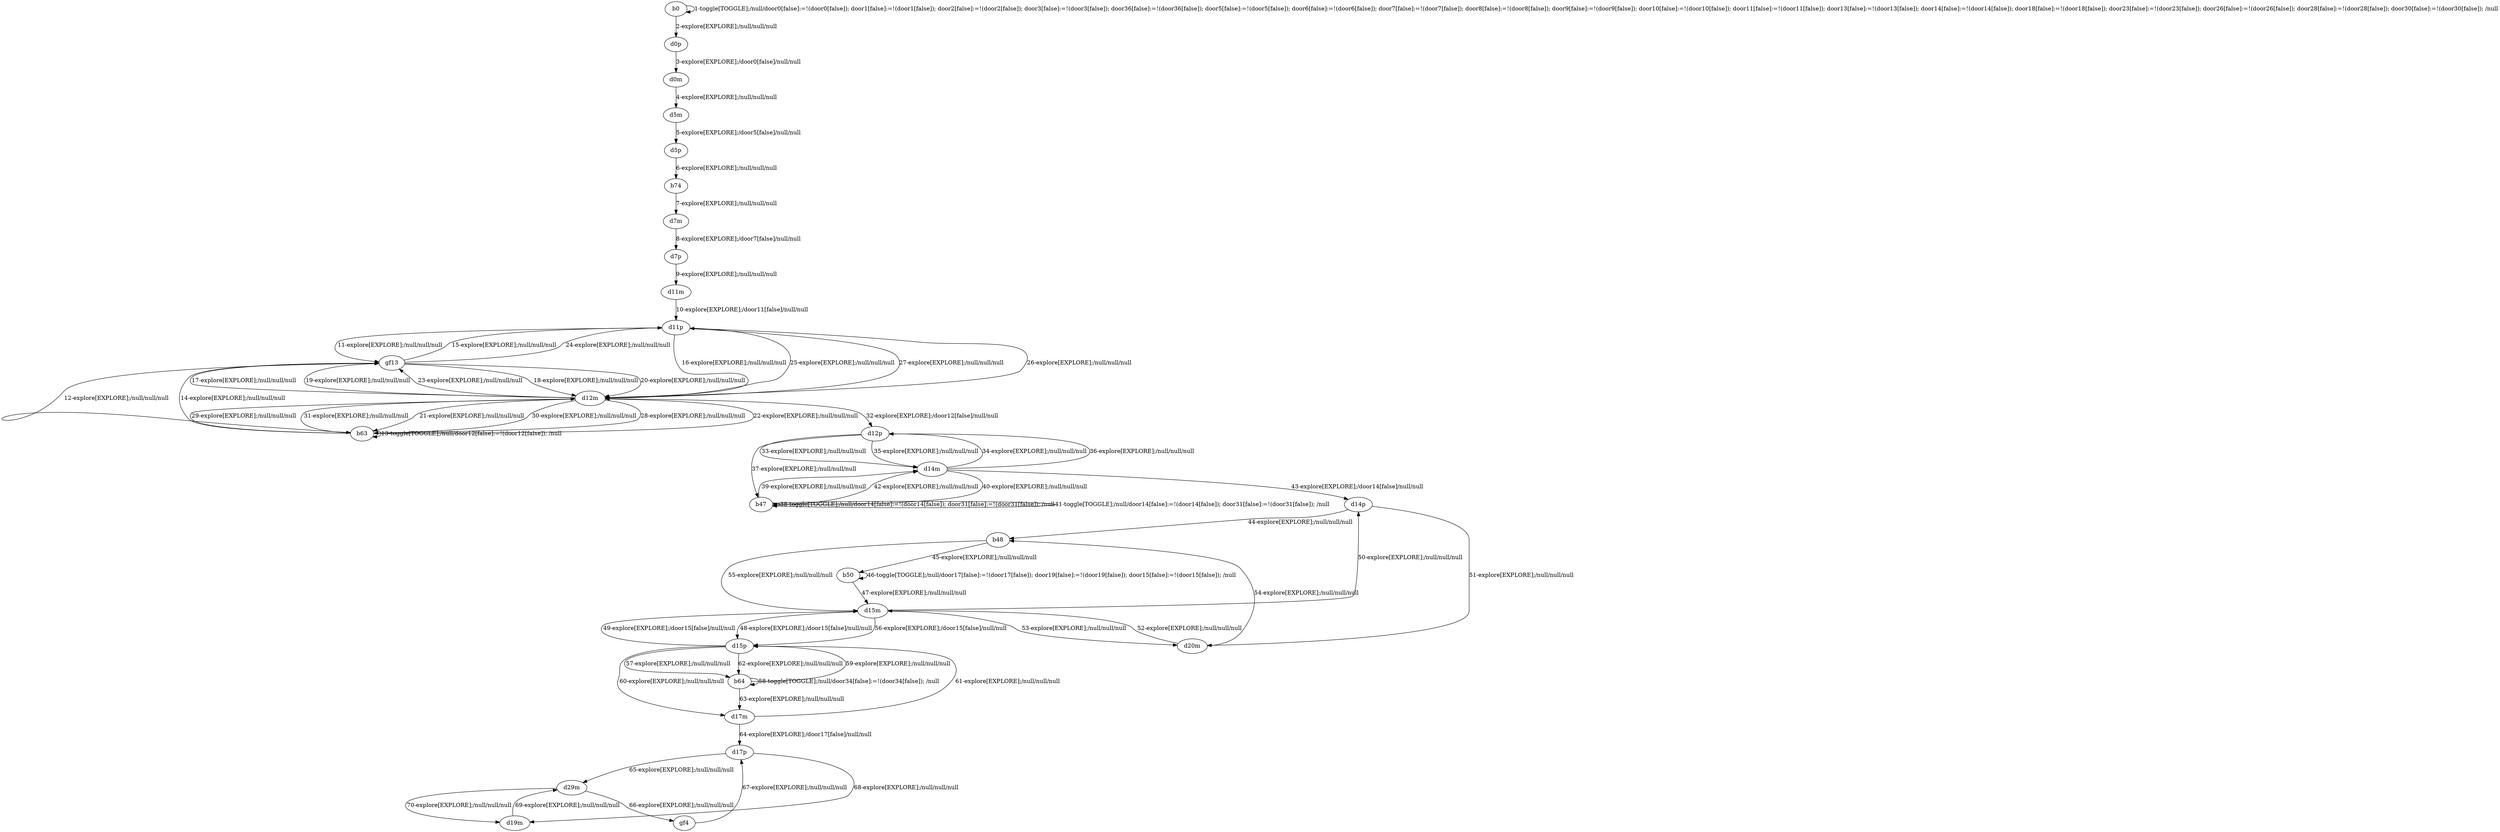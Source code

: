 # Total number of goals covered by this test: 2
# d29m --> d19m
# d19m --> d29m

digraph g {
"b0" -> "b0" [label = "1-toggle[TOGGLE];/null/door0[false]:=!(door0[false]); door1[false]:=!(door1[false]); door2[false]:=!(door2[false]); door3[false]:=!(door3[false]); door36[false]:=!(door36[false]); door5[false]:=!(door5[false]); door6[false]:=!(door6[false]); door7[false]:=!(door7[false]); door8[false]:=!(door8[false]); door9[false]:=!(door9[false]); door10[false]:=!(door10[false]); door11[false]:=!(door11[false]); door13[false]:=!(door13[false]); door14[false]:=!(door14[false]); door18[false]:=!(door18[false]); door23[false]:=!(door23[false]); door26[false]:=!(door26[false]); door28[false]:=!(door28[false]); door30[false]:=!(door30[false]); /null"];
"b0" -> "d0p" [label = "2-explore[EXPLORE];/null/null/null"];
"d0p" -> "d0m" [label = "3-explore[EXPLORE];/door0[false]/null/null"];
"d0m" -> "d5m" [label = "4-explore[EXPLORE];/null/null/null"];
"d5m" -> "d5p" [label = "5-explore[EXPLORE];/door5[false]/null/null"];
"d5p" -> "b74" [label = "6-explore[EXPLORE];/null/null/null"];
"b74" -> "d7m" [label = "7-explore[EXPLORE];/null/null/null"];
"d7m" -> "d7p" [label = "8-explore[EXPLORE];/door7[false]/null/null"];
"d7p" -> "d11m" [label = "9-explore[EXPLORE];/null/null/null"];
"d11m" -> "d11p" [label = "10-explore[EXPLORE];/door11[false]/null/null"];
"d11p" -> "gf13" [label = "11-explore[EXPLORE];/null/null/null"];
"gf13" -> "b63" [label = "12-explore[EXPLORE];/null/null/null"];
"b63" -> "b63" [label = "13-toggle[TOGGLE];/null/door12[false]:=!(door12[false]); /null"];
"b63" -> "gf13" [label = "14-explore[EXPLORE];/null/null/null"];
"gf13" -> "d11p" [label = "15-explore[EXPLORE];/null/null/null"];
"d11p" -> "d12m" [label = "16-explore[EXPLORE];/null/null/null"];
"d12m" -> "gf13" [label = "17-explore[EXPLORE];/null/null/null"];
"gf13" -> "d12m" [label = "18-explore[EXPLORE];/null/null/null"];
"d12m" -> "gf13" [label = "19-explore[EXPLORE];/null/null/null"];
"gf13" -> "d12m" [label = "20-explore[EXPLORE];/null/null/null"];
"d12m" -> "b63" [label = "21-explore[EXPLORE];/null/null/null"];
"b63" -> "d12m" [label = "22-explore[EXPLORE];/null/null/null"];
"d12m" -> "gf13" [label = "23-explore[EXPLORE];/null/null/null"];
"gf13" -> "d11p" [label = "24-explore[EXPLORE];/null/null/null"];
"d11p" -> "d12m" [label = "25-explore[EXPLORE];/null/null/null"];
"d12m" -> "d11p" [label = "26-explore[EXPLORE];/null/null/null"];
"d11p" -> "d12m" [label = "27-explore[EXPLORE];/null/null/null"];
"d12m" -> "b63" [label = "28-explore[EXPLORE];/null/null/null"];
"b63" -> "d12m" [label = "29-explore[EXPLORE];/null/null/null"];
"d12m" -> "b63" [label = "30-explore[EXPLORE];/null/null/null"];
"b63" -> "d12m" [label = "31-explore[EXPLORE];/null/null/null"];
"d12m" -> "d12p" [label = "32-explore[EXPLORE];/door12[false]/null/null"];
"d12p" -> "d14m" [label = "33-explore[EXPLORE];/null/null/null"];
"d14m" -> "d12p" [label = "34-explore[EXPLORE];/null/null/null"];
"d12p" -> "d14m" [label = "35-explore[EXPLORE];/null/null/null"];
"d14m" -> "d12p" [label = "36-explore[EXPLORE];/null/null/null"];
"d12p" -> "b47" [label = "37-explore[EXPLORE];/null/null/null"];
"b47" -> "b47" [label = "38-toggle[TOGGLE];/null/door14[false]:=!(door14[false]); door31[false]:=!(door31[false]); /null"];
"b47" -> "d14m" [label = "39-explore[EXPLORE];/null/null/null"];
"d14m" -> "b47" [label = "40-explore[EXPLORE];/null/null/null"];
"b47" -> "b47" [label = "41-toggle[TOGGLE];/null/door14[false]:=!(door14[false]); door31[false]:=!(door31[false]); /null"];
"b47" -> "d14m" [label = "42-explore[EXPLORE];/null/null/null"];
"d14m" -> "d14p" [label = "43-explore[EXPLORE];/door14[false]/null/null"];
"d14p" -> "b48" [label = "44-explore[EXPLORE];/null/null/null"];
"b48" -> "b50" [label = "45-explore[EXPLORE];/null/null/null"];
"b50" -> "b50" [label = "46-toggle[TOGGLE];/null/door17[false]:=!(door17[false]); door19[false]:=!(door19[false]); door15[false]:=!(door15[false]); /null"];
"b50" -> "d15m" [label = "47-explore[EXPLORE];/null/null/null"];
"d15m" -> "d15p" [label = "48-explore[EXPLORE];/door15[false]/null/null"];
"d15p" -> "d15m" [label = "49-explore[EXPLORE];/door15[false]/null/null"];
"d15m" -> "d14p" [label = "50-explore[EXPLORE];/null/null/null"];
"d14p" -> "d20m" [label = "51-explore[EXPLORE];/null/null/null"];
"d20m" -> "d15m" [label = "52-explore[EXPLORE];/null/null/null"];
"d15m" -> "d20m" [label = "53-explore[EXPLORE];/null/null/null"];
"d20m" -> "b48" [label = "54-explore[EXPLORE];/null/null/null"];
"b48" -> "d15m" [label = "55-explore[EXPLORE];/null/null/null"];
"d15m" -> "d15p" [label = "56-explore[EXPLORE];/door15[false]/null/null"];
"d15p" -> "b64" [label = "57-explore[EXPLORE];/null/null/null"];
"b64" -> "b64" [label = "58-toggle[TOGGLE];/null/door34[false]:=!(door34[false]); /null"];
"b64" -> "d15p" [label = "59-explore[EXPLORE];/null/null/null"];
"d15p" -> "d17m" [label = "60-explore[EXPLORE];/null/null/null"];
"d17m" -> "d15p" [label = "61-explore[EXPLORE];/null/null/null"];
"d15p" -> "b64" [label = "62-explore[EXPLORE];/null/null/null"];
"b64" -> "d17m" [label = "63-explore[EXPLORE];/null/null/null"];
"d17m" -> "d17p" [label = "64-explore[EXPLORE];/door17[false]/null/null"];
"d17p" -> "d29m" [label = "65-explore[EXPLORE];/null/null/null"];
"d29m" -> "gf4" [label = "66-explore[EXPLORE];/null/null/null"];
"gf4" -> "d17p" [label = "67-explore[EXPLORE];/null/null/null"];
"d17p" -> "d19m" [label = "68-explore[EXPLORE];/null/null/null"];
"d19m" -> "d29m" [label = "69-explore[EXPLORE];/null/null/null"];
"d29m" -> "d19m" [label = "70-explore[EXPLORE];/null/null/null"];
}